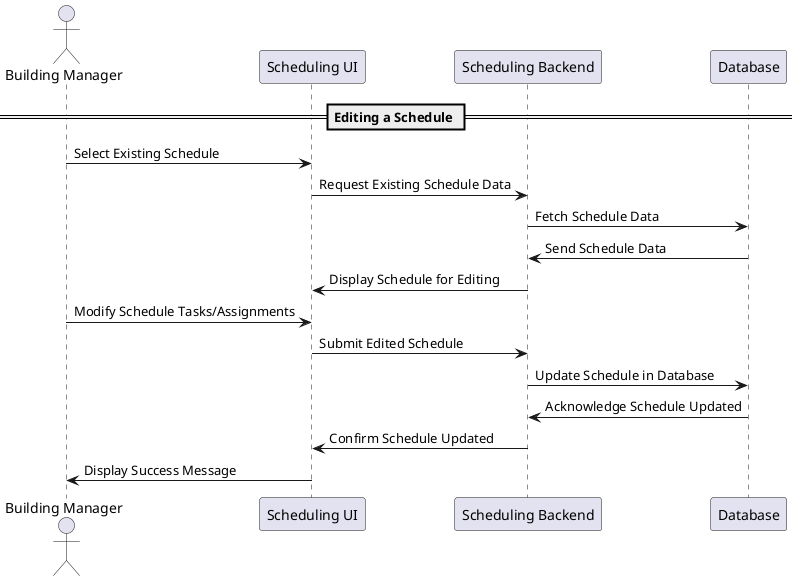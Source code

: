 @startuml CreatingSchedule
actor "Building Manager" as BM
participant "Scheduling UI" as UI
participant "Scheduling Backend" as BE
participant "Database" as DB

== Editing a Schedule ==
BM -> UI : Select Existing Schedule
UI -> BE : Request Existing Schedule Data
BE -> DB : Fetch Schedule Data
DB -> BE : Send Schedule Data
BE -> UI : Display Schedule for Editing
BM -> UI : Modify Schedule Tasks/Assignments
UI -> BE : Submit Edited Schedule
BE -> DB : Update Schedule in Database
DB -> BE : Acknowledge Schedule Updated
BE -> UI : Confirm Schedule Updated
UI -> BM : Display Success Message

@enduml